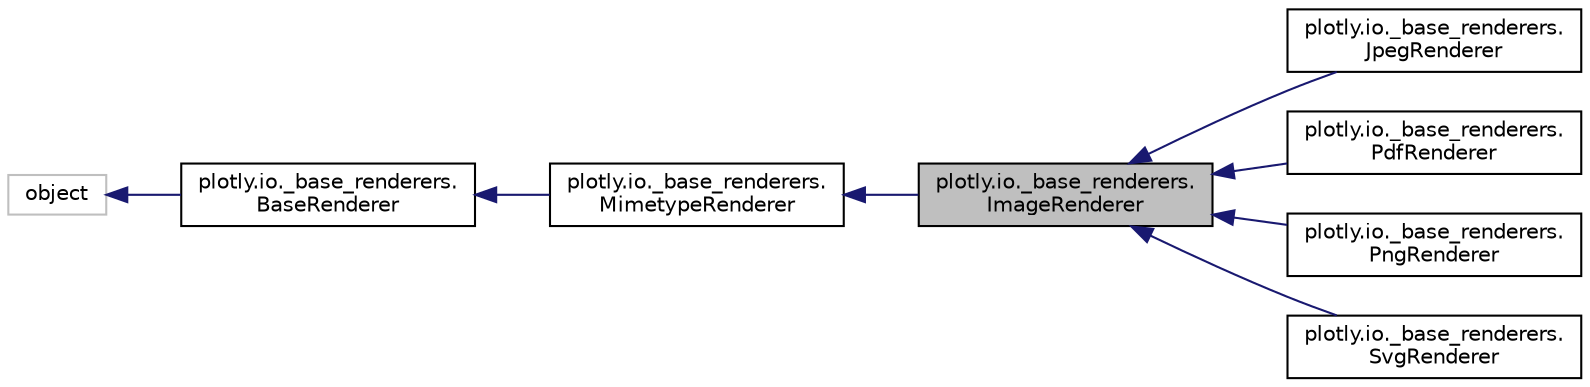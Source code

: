 digraph "plotly.io._base_renderers.ImageRenderer"
{
 // LATEX_PDF_SIZE
  edge [fontname="Helvetica",fontsize="10",labelfontname="Helvetica",labelfontsize="10"];
  node [fontname="Helvetica",fontsize="10",shape=record];
  rankdir="LR";
  Node1 [label="plotly.io._base_renderers.\lImageRenderer",height=0.2,width=0.4,color="black", fillcolor="grey75", style="filled", fontcolor="black",tooltip=" "];
  Node2 -> Node1 [dir="back",color="midnightblue",fontsize="10",style="solid",fontname="Helvetica"];
  Node2 [label="plotly.io._base_renderers.\lMimetypeRenderer",height=0.2,width=0.4,color="black", fillcolor="white", style="filled",URL="$classplotly_1_1io_1_1__base__renderers_1_1_mimetype_renderer.html",tooltip=" "];
  Node3 -> Node2 [dir="back",color="midnightblue",fontsize="10",style="solid",fontname="Helvetica"];
  Node3 [label="plotly.io._base_renderers.\lBaseRenderer",height=0.2,width=0.4,color="black", fillcolor="white", style="filled",URL="$classplotly_1_1io_1_1__base__renderers_1_1_base_renderer.html",tooltip=" "];
  Node4 -> Node3 [dir="back",color="midnightblue",fontsize="10",style="solid",fontname="Helvetica"];
  Node4 [label="object",height=0.2,width=0.4,color="grey75", fillcolor="white", style="filled",tooltip=" "];
  Node1 -> Node5 [dir="back",color="midnightblue",fontsize="10",style="solid",fontname="Helvetica"];
  Node5 [label="plotly.io._base_renderers.\lJpegRenderer",height=0.2,width=0.4,color="black", fillcolor="white", style="filled",URL="$classplotly_1_1io_1_1__base__renderers_1_1_jpeg_renderer.html",tooltip=" "];
  Node1 -> Node6 [dir="back",color="midnightblue",fontsize="10",style="solid",fontname="Helvetica"];
  Node6 [label="plotly.io._base_renderers.\lPdfRenderer",height=0.2,width=0.4,color="black", fillcolor="white", style="filled",URL="$classplotly_1_1io_1_1__base__renderers_1_1_pdf_renderer.html",tooltip=" "];
  Node1 -> Node7 [dir="back",color="midnightblue",fontsize="10",style="solid",fontname="Helvetica"];
  Node7 [label="plotly.io._base_renderers.\lPngRenderer",height=0.2,width=0.4,color="black", fillcolor="white", style="filled",URL="$classplotly_1_1io_1_1__base__renderers_1_1_png_renderer.html",tooltip=" "];
  Node1 -> Node8 [dir="back",color="midnightblue",fontsize="10",style="solid",fontname="Helvetica"];
  Node8 [label="plotly.io._base_renderers.\lSvgRenderer",height=0.2,width=0.4,color="black", fillcolor="white", style="filled",URL="$classplotly_1_1io_1_1__base__renderers_1_1_svg_renderer.html",tooltip=" "];
}
